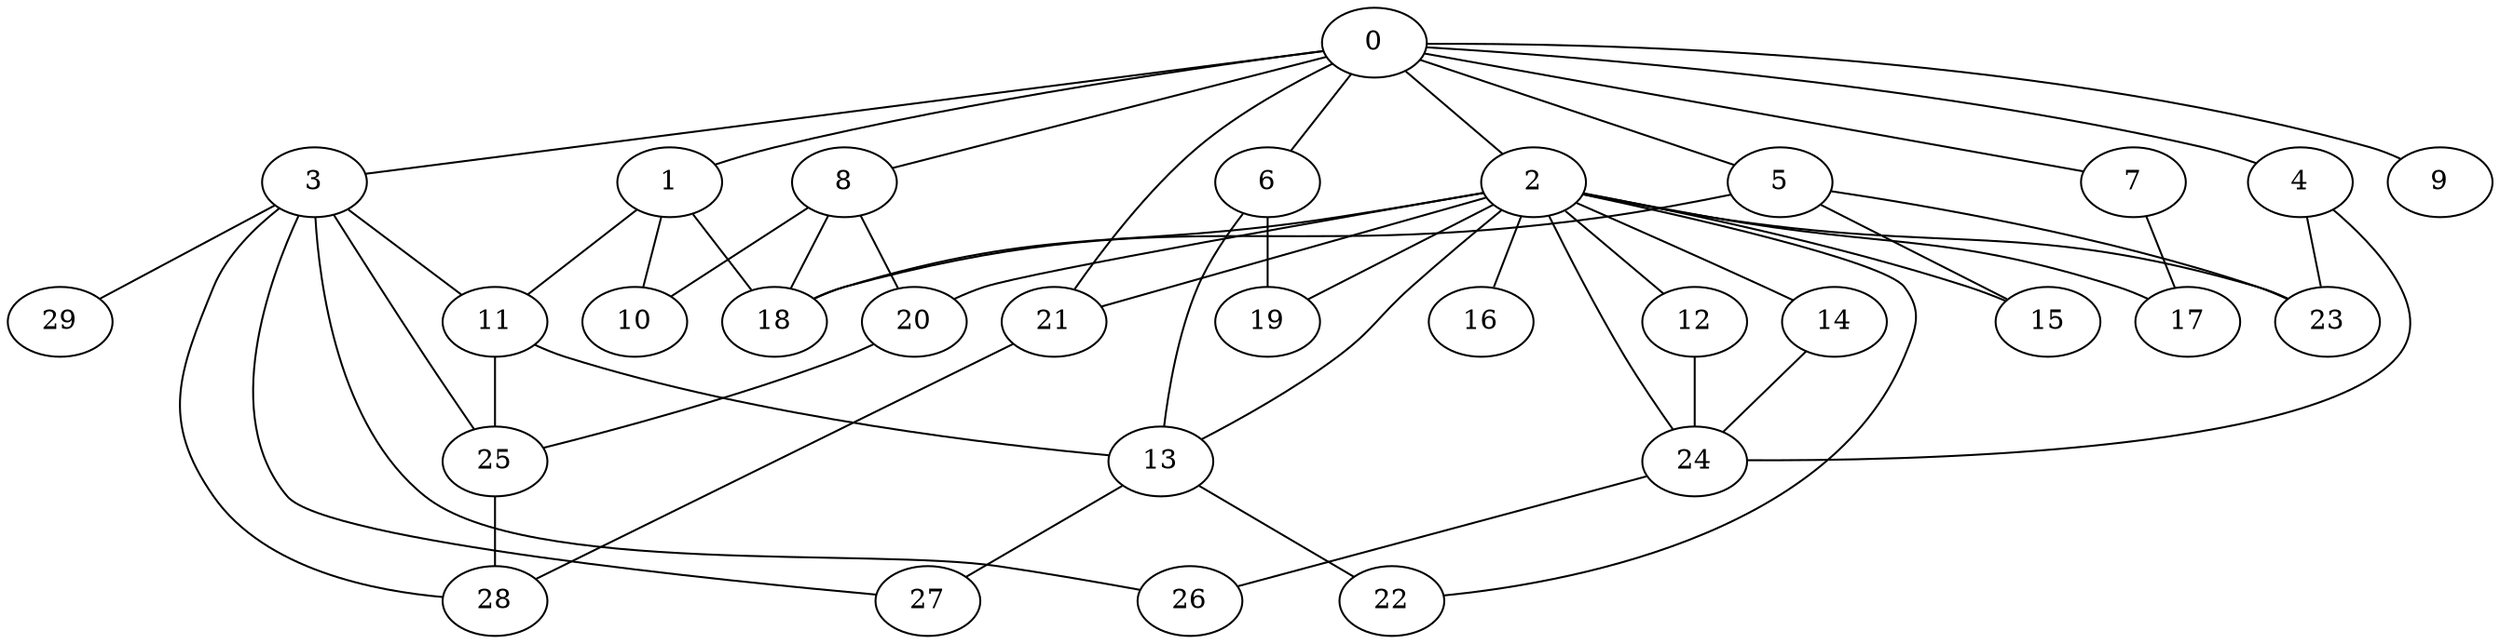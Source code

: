 
graph graphname {
    0 -- 1
0 -- 2
0 -- 3
0 -- 4
0 -- 5
0 -- 6
0 -- 7
0 -- 8
0 -- 9
0 -- 21
1 -- 10
1 -- 11
1 -- 18
2 -- 12
2 -- 13
2 -- 14
2 -- 15
2 -- 16
2 -- 17
2 -- 18
2 -- 19
2 -- 20
2 -- 21
2 -- 22
2 -- 23
2 -- 24
3 -- 25
3 -- 26
3 -- 27
3 -- 28
3 -- 29
3 -- 11
4 -- 23
4 -- 24
5 -- 23
5 -- 18
5 -- 15
6 -- 19
6 -- 13
7 -- 17
8 -- 10
8 -- 20
8 -- 18
11 -- 13
11 -- 25
12 -- 24
13 -- 22
13 -- 27
14 -- 24
20 -- 25
21 -- 28
24 -- 26
25 -- 28

}
